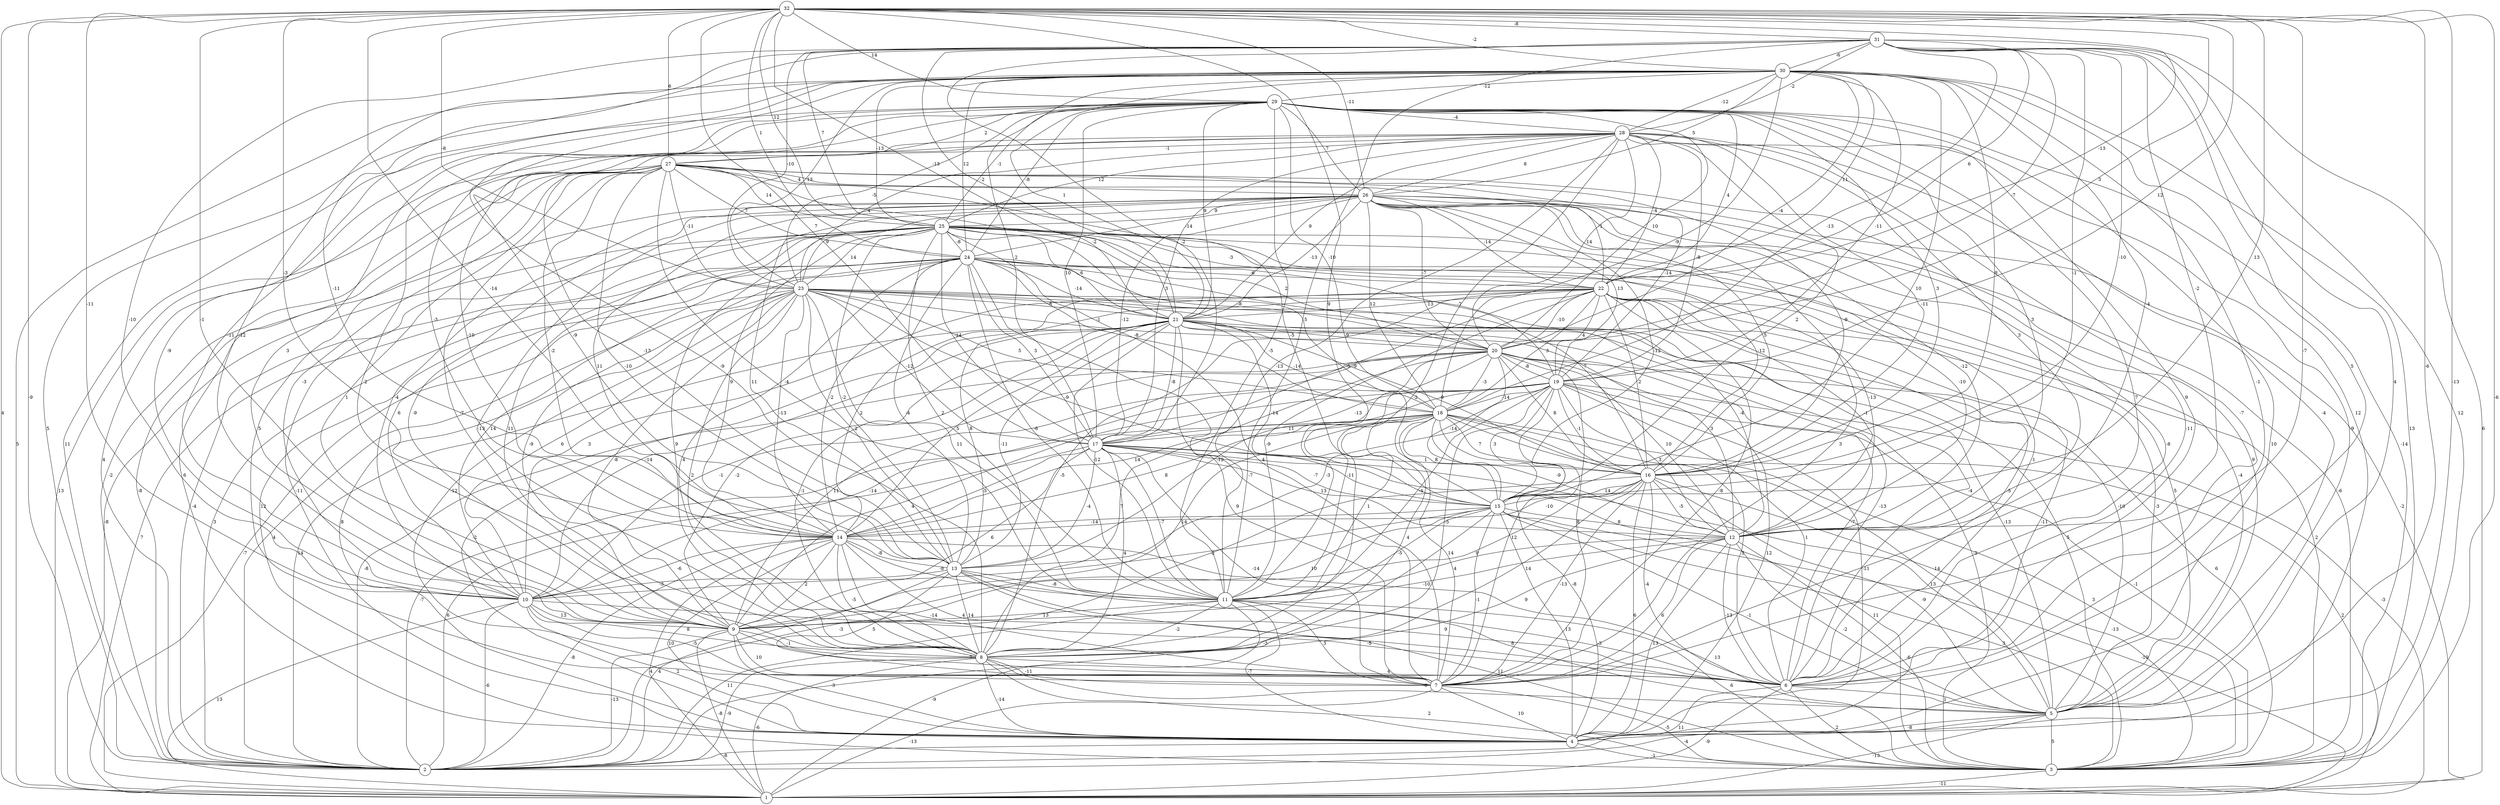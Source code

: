 graph { 
	 fontname="Helvetica,Arial,sans-serif" 
	 node [shape = circle]; 
	 32 -- 1 [label = "4"];
	 32 -- 2 [label = "-9"];
	 32 -- 3 [label = "-6"];
	 32 -- 4 [label = "-13"];
	 32 -- 5 [label = "-6"];
	 32 -- 7 [label = "-7"];
	 32 -- 9 [label = "-1"];
	 32 -- 10 [label = "-11"];
	 32 -- 11 [label = "9"];
	 32 -- 13 [label = "-14"];
	 32 -- 14 [label = "-3"];
	 32 -- 15 [label = "13"];
	 32 -- 17 [label = "7"];
	 32 -- 19 [label = "12"];
	 32 -- 20 [label = "3"];
	 32 -- 21 [label = "-13"];
	 32 -- 22 [label = "-13"];
	 32 -- 23 [label = "-8"];
	 32 -- 24 [label = "1"];
	 32 -- 25 [label = "12"];
	 32 -- 26 [label = "-11"];
	 32 -- 27 [label = "6"];
	 32 -- 29 [label = "14"];
	 32 -- 30 [label = "-2"];
	 32 -- 31 [label = "-8"];
	 31 -- 1 [label = "6"];
	 31 -- 3 [label = "12"];
	 31 -- 5 [label = "4"];
	 31 -- 6 [label = "5"];
	 31 -- 9 [label = "-12"];
	 31 -- 10 [label = "-10"];
	 31 -- 11 [label = "5"];
	 31 -- 12 [label = "-2"];
	 31 -- 14 [label = "-11"];
	 31 -- 15 [label = "-1"];
	 31 -- 16 [label = "-10"];
	 31 -- 17 [label = "-2"];
	 31 -- 18 [label = "-13"];
	 31 -- 20 [label = "-7"];
	 31 -- 21 [label = "-2"];
	 31 -- 22 [label = "6"];
	 31 -- 23 [label = "-10"];
	 31 -- 25 [label = "7"];
	 31 -- 28 [label = "-2"];
	 31 -- 30 [label = "-6"];
	 30 -- 1 [label = "5"];
	 30 -- 2 [label = "5"];
	 30 -- 3 [label = "13"];
	 30 -- 4 [label = "12"];
	 30 -- 6 [label = "-1"];
	 30 -- 8 [label = "-9"];
	 30 -- 9 [label = "3"];
	 30 -- 10 [label = "-11"];
	 30 -- 12 [label = "-4"];
	 30 -- 15 [label = "10"];
	 30 -- 16 [label = "8"];
	 30 -- 17 [label = "2"];
	 30 -- 18 [label = "-9"];
	 30 -- 19 [label = "-11"];
	 30 -- 20 [label = "-4"];
	 30 -- 21 [label = "1"];
	 30 -- 22 [label = "11"];
	 30 -- 23 [label = "13"];
	 30 -- 24 [label = "12"];
	 30 -- 25 [label = "-13"];
	 30 -- 26 [label = "5"];
	 30 -- 28 [label = "-12"];
	 30 -- 29 [label = "-12"];
	 29 -- 2 [label = "11"];
	 29 -- 3 [label = "-14"];
	 29 -- 5 [label = "-4"];
	 29 -- 6 [label = "9"];
	 29 -- 7 [label = "7"];
	 29 -- 8 [label = "2"];
	 29 -- 10 [label = "-9"];
	 29 -- 11 [label = "-5"];
	 29 -- 12 [label = "3"];
	 29 -- 13 [label = "-9"];
	 29 -- 14 [label = "-3"];
	 29 -- 16 [label = "3"];
	 29 -- 17 [label = "10"];
	 29 -- 18 [label = "-10"];
	 29 -- 20 [label = "10"];
	 29 -- 21 [label = "9"];
	 29 -- 22 [label = "4"];
	 29 -- 23 [label = "-5"];
	 29 -- 24 [label = "-8"];
	 29 -- 25 [label = "-1"];
	 29 -- 26 [label = "7"];
	 29 -- 27 [label = "2"];
	 29 -- 28 [label = "-4"];
	 28 -- 2 [label = "4"];
	 28 -- 4 [label = "10"];
	 28 -- 5 [label = "-9"];
	 28 -- 6 [label = "-7"];
	 28 -- 8 [label = "-2"];
	 28 -- 11 [label = "-13"];
	 28 -- 12 [label = "3"];
	 28 -- 13 [label = "-13"];
	 28 -- 14 [label = "-10"];
	 28 -- 15 [label = "2"];
	 28 -- 16 [label = "-11"];
	 28 -- 17 [label = "3"];
	 28 -- 19 [label = "-8"];
	 28 -- 20 [label = "14"];
	 28 -- 21 [label = "9"];
	 28 -- 22 [label = "-4"];
	 28 -- 23 [label = "4"];
	 28 -- 25 [label = "12"];
	 28 -- 26 [label = "8"];
	 28 -- 27 [label = "-1"];
	 27 -- 1 [label = "13"];
	 27 -- 2 [label = "-2"];
	 27 -- 3 [label = "6"];
	 27 -- 6 [label = "-11"];
	 27 -- 7 [label = "5"];
	 27 -- 8 [label = "-7"];
	 27 -- 9 [label = "1"];
	 27 -- 10 [label = "-3"];
	 27 -- 11 [label = "-4"];
	 27 -- 13 [label = "-10"];
	 27 -- 14 [label = "-2"];
	 27 -- 15 [label = "-5"];
	 27 -- 16 [label = "-9"];
	 27 -- 19 [label = "-14"];
	 27 -- 21 [label = "-2"];
	 27 -- 22 [label = "-1"];
	 27 -- 23 [label = "-11"];
	 27 -- 24 [label = "7"];
	 27 -- 25 [label = "14"];
	 27 -- 26 [label = "4"];
	 26 -- 1 [label = "-2"];
	 26 -- 2 [label = "-8"];
	 26 -- 3 [label = "-6"];
	 26 -- 5 [label = "9"];
	 26 -- 6 [label = "-8"];
	 26 -- 7 [label = "3"];
	 26 -- 8 [label = "-13"];
	 26 -- 9 [label = "-9"];
	 26 -- 10 [label = "-4"];
	 26 -- 12 [label = "-12"];
	 26 -- 13 [label = "11"];
	 26 -- 14 [label = "11"];
	 26 -- 15 [label = "-12"];
	 26 -- 16 [label = "5"];
	 26 -- 17 [label = "-12"];
	 26 -- 18 [label = "12"];
	 26 -- 19 [label = "13"];
	 26 -- 20 [label = "-7"];
	 26 -- 21 [label = "-13"];
	 26 -- 22 [label = "-14"];
	 26 -- 23 [label = "9"];
	 26 -- 24 [label = "-14"];
	 26 -- 25 [label = "9"];
	 25 -- 1 [label = "-8"];
	 25 -- 2 [label = "-4"];
	 25 -- 4 [label = "-11"];
	 25 -- 5 [label = "-4"];
	 25 -- 6 [label = "1"];
	 25 -- 7 [label = "4"];
	 25 -- 8 [label = "9"];
	 25 -- 9 [label = "11"];
	 25 -- 10 [label = "6"];
	 25 -- 11 [label = "2"];
	 25 -- 12 [label = "-10"];
	 25 -- 13 [label = "-2"];
	 25 -- 14 [label = "9"];
	 25 -- 15 [label = "-5"];
	 25 -- 16 [label = "-12"];
	 25 -- 17 [label = "-14"];
	 25 -- 19 [label = "-7"];
	 25 -- 20 [label = "2"];
	 25 -- 21 [label = "6"];
	 25 -- 22 [label = "-3"];
	 25 -- 23 [label = "14"];
	 25 -- 24 [label = "-8"];
	 24 -- 1 [label = "7"];
	 24 -- 2 [label = "3"];
	 24 -- 4 [label = "12"];
	 24 -- 5 [label = "5"];
	 24 -- 7 [label = "-7"];
	 24 -- 8 [label = "4"];
	 24 -- 9 [label = "-9"];
	 24 -- 10 [label = "14"];
	 24 -- 11 [label = "-6"];
	 24 -- 12 [label = "-13"];
	 24 -- 13 [label = "-4"];
	 24 -- 14 [label = "-2"];
	 24 -- 16 [label = "7"];
	 24 -- 17 [label = "3"];
	 24 -- 18 [label = "-8"];
	 24 -- 20 [label = "-8"];
	 24 -- 21 [label = "-14"];
	 24 -- 22 [label = "-6"];
	 23 -- 1 [label = "-7"];
	 23 -- 2 [label = "4"];
	 23 -- 3 [label = "5"];
	 23 -- 4 [label = "8"];
	 23 -- 5 [label = "-10"];
	 23 -- 6 [label = "-4"];
	 23 -- 7 [label = "-12"];
	 23 -- 8 [label = "2"];
	 23 -- 9 [label = "-8"];
	 23 -- 10 [label = "6"];
	 23 -- 11 [label = "11"];
	 23 -- 12 [label = "-4"];
	 23 -- 13 [label = "2"];
	 23 -- 14 [label = "-13"];
	 23 -- 15 [label = "-9"];
	 23 -- 17 [label = "-12"];
	 23 -- 18 [label = "5"];
	 23 -- 20 [label = "-1"];
	 23 -- 21 [label = "-8"];
	 22 -- 3 [label = "2"];
	 22 -- 4 [label = "-11"];
	 22 -- 5 [label = "-3"];
	 22 -- 6 [label = "-5"];
	 22 -- 7 [label = "-8"];
	 22 -- 8 [label = "-5"];
	 22 -- 10 [label = "3"];
	 22 -- 11 [label = "-9"];
	 22 -- 12 [label = "-1"];
	 22 -- 13 [label = "8"];
	 22 -- 14 [label = "2"];
	 22 -- 16 [label = "2"];
	 22 -- 17 [label = "-9"];
	 22 -- 18 [label = "3"];
	 22 -- 19 [label = "4"];
	 22 -- 20 [label = "-10"];
	 22 -- 21 [label = "13"];
	 21 -- 2 [label = "14"];
	 21 -- 3 [label = "-2"];
	 21 -- 4 [label = "-2"];
	 21 -- 5 [label = "-13"];
	 21 -- 6 [label = "-13"];
	 21 -- 7 [label = "9"];
	 21 -- 8 [label = "-1"];
	 21 -- 9 [label = "-2"];
	 21 -- 10 [label = "-14"];
	 21 -- 11 [label = "-12"];
	 21 -- 12 [label = "3"];
	 21 -- 13 [label = "-11"];
	 21 -- 14 [label = "5"];
	 21 -- 15 [label = "-14"];
	 21 -- 16 [label = "-9"];
	 21 -- 17 [label = "-8"];
	 21 -- 18 [label = "-14"];
	 21 -- 20 [label = "-9"];
	 20 -- 2 [label = "-8"];
	 20 -- 3 [label = "6"];
	 20 -- 4 [label = "12"];
	 20 -- 6 [label = "-7"];
	 20 -- 7 [label = "8"];
	 20 -- 8 [label = "7"];
	 20 -- 9 [label = "11"];
	 20 -- 10 [label = "-1"];
	 20 -- 11 [label = "-11"];
	 20 -- 12 [label = "10"];
	 20 -- 13 [label = "-12"];
	 20 -- 15 [label = "-14"];
	 20 -- 16 [label = "8"];
	 20 -- 18 [label = "-3"];
	 20 -- 19 [label = "-8"];
	 19 -- 1 [label = "-3"];
	 19 -- 3 [label = "-1"];
	 19 -- 4 [label = "-11"];
	 19 -- 6 [label = "1"];
	 19 -- 7 [label = "12"];
	 19 -- 8 [label = "-5"];
	 19 -- 9 [label = "4"];
	 19 -- 10 [label = "-14"];
	 19 -- 11 [label = "-4"];
	 19 -- 12 [label = "3"];
	 19 -- 13 [label = "-3"];
	 19 -- 14 [label = "14"];
	 19 -- 15 [label = "3"];
	 19 -- 16 [label = "-1"];
	 19 -- 17 [label = "-13"];
	 19 -- 18 [label = "-14"];
	 18 -- 1 [label = "2"];
	 18 -- 2 [label = "-7"];
	 18 -- 3 [label = "3"];
	 18 -- 4 [label = "-8"];
	 18 -- 5 [label = "14"];
	 18 -- 6 [label = "5"];
	 18 -- 7 [label = "14"];
	 18 -- 8 [label = "4"];
	 18 -- 9 [label = "14"];
	 18 -- 11 [label = "1"];
	 18 -- 12 [label = "-9"];
	 18 -- 14 [label = "8"];
	 18 -- 15 [label = "8"];
	 18 -- 16 [label = "7"];
	 18 -- 17 [label = "11"];
	 17 -- 2 [label = "6"];
	 17 -- 3 [label = "11"];
	 17 -- 5 [label = "13"];
	 17 -- 7 [label = "-14"];
	 17 -- 8 [label = "4"];
	 17 -- 9 [label = "6"];
	 17 -- 11 [label = "-7"];
	 17 -- 12 [label = "13"];
	 17 -- 13 [label = "-4"];
	 17 -- 14 [label = "-5"];
	 17 -- 15 [label = "-7"];
	 17 -- 16 [label = "1"];
	 16 -- 2 [label = "-3"];
	 16 -- 3 [label = "-13"];
	 16 -- 4 [label = "6"];
	 16 -- 5 [label = "-9"];
	 16 -- 6 [label = "-4"];
	 16 -- 7 [label = "-13"];
	 16 -- 8 [label = "14"];
	 16 -- 9 [label = "9"];
	 16 -- 12 [label = "-5"];
	 16 -- 14 [label = "-10"];
	 16 -- 15 [label = "14"];
	 15 -- 1 [label = "-10"];
	 15 -- 2 [label = "-3"];
	 15 -- 3 [label = "3"];
	 15 -- 4 [label = "13"];
	 15 -- 5 [label = "-1"];
	 15 -- 7 [label = "-1"];
	 15 -- 9 [label = "10"];
	 15 -- 10 [label = "-2"];
	 15 -- 11 [label = "-5"];
	 15 -- 12 [label = "8"];
	 15 -- 14 [label = "-14"];
	 14 -- 1 [label = "4"];
	 14 -- 2 [label = "-8"];
	 14 -- 3 [label = "13"];
	 14 -- 4 [label = "10"];
	 14 -- 6 [label = "4"];
	 14 -- 7 [label = "-14"];
	 14 -- 8 [label = "-5"];
	 14 -- 9 [label = "2"];
	 14 -- 10 [label = "-6"];
	 14 -- 11 [label = "-8"];
	 14 -- 13 [label = "-8"];
	 13 -- 2 [label = "4"];
	 13 -- 3 [label = "11"];
	 13 -- 5 [label = "8"];
	 13 -- 6 [label = "9"];
	 13 -- 7 [label = "5"];
	 13 -- 8 [label = "14"];
	 13 -- 10 [label = "-3"];
	 13 -- 11 [label = "-8"];
	 12 -- 3 [label = "-6"];
	 12 -- 4 [label = "13"];
	 12 -- 5 [label = "-2"];
	 12 -- 6 [label = "-13"];
	 12 -- 7 [label = "6"];
	 12 -- 8 [label = "9"];
	 12 -- 9 [label = "-10"];
	 12 -- 11 [label = "4"];
	 11 -- 1 [label = "-9"];
	 11 -- 2 [label = "11"];
	 11 -- 3 [label = "6"];
	 11 -- 4 [label = "-7"];
	 11 -- 6 [label = "-3"];
	 11 -- 7 [label = "3"];
	 11 -- 8 [label = "-2"];
	 11 -- 9 [label = "13"];
	 10 -- 1 [label = "13"];
	 10 -- 2 [label = "-6"];
	 10 -- 4 [label = "2"];
	 10 -- 6 [label = "-5"];
	 10 -- 7 [label = "-5"];
	 10 -- 8 [label = "8"];
	 10 -- 9 [label = "13"];
	 9 -- 1 [label = "-8"];
	 9 -- 2 [label = "-13"];
	 9 -- 4 [label = "-3"];
	 9 -- 6 [label = "7"];
	 9 -- 7 [label = "10"];
	 9 -- 8 [label = "-1"];
	 8 -- 1 [label = "-6"];
	 8 -- 2 [label = "-9"];
	 8 -- 3 [label = "2"];
	 8 -- 4 [label = "-14"];
	 8 -- 5 [label = "-6"];
	 8 -- 6 [label = "4"];
	 8 -- 7 [label = "-11"];
	 7 -- 1 [label = "-13"];
	 7 -- 3 [label = "-5"];
	 7 -- 4 [label = "10"];
	 6 -- 1 [label = "-9"];
	 6 -- 2 [label = "11"];
	 6 -- 3 [label = "2"];
	 6 -- 5 [label = "1"];
	 5 -- 1 [label = "-13"];
	 5 -- 2 [label = "-4"];
	 5 -- 3 [label = "5"];
	 5 -- 4 [label = "-8"];
	 4 -- 2 [label = "-8"];
	 4 -- 3 [label = "-1"];
	 3 -- 1 [label = "-11"];
	 1;
	 2;
	 3;
	 4;
	 5;
	 6;
	 7;
	 8;
	 9;
	 10;
	 11;
	 12;
	 13;
	 14;
	 15;
	 16;
	 17;
	 18;
	 19;
	 20;
	 21;
	 22;
	 23;
	 24;
	 25;
	 26;
	 27;
	 28;
	 29;
	 30;
	 31;
	 32;
}
